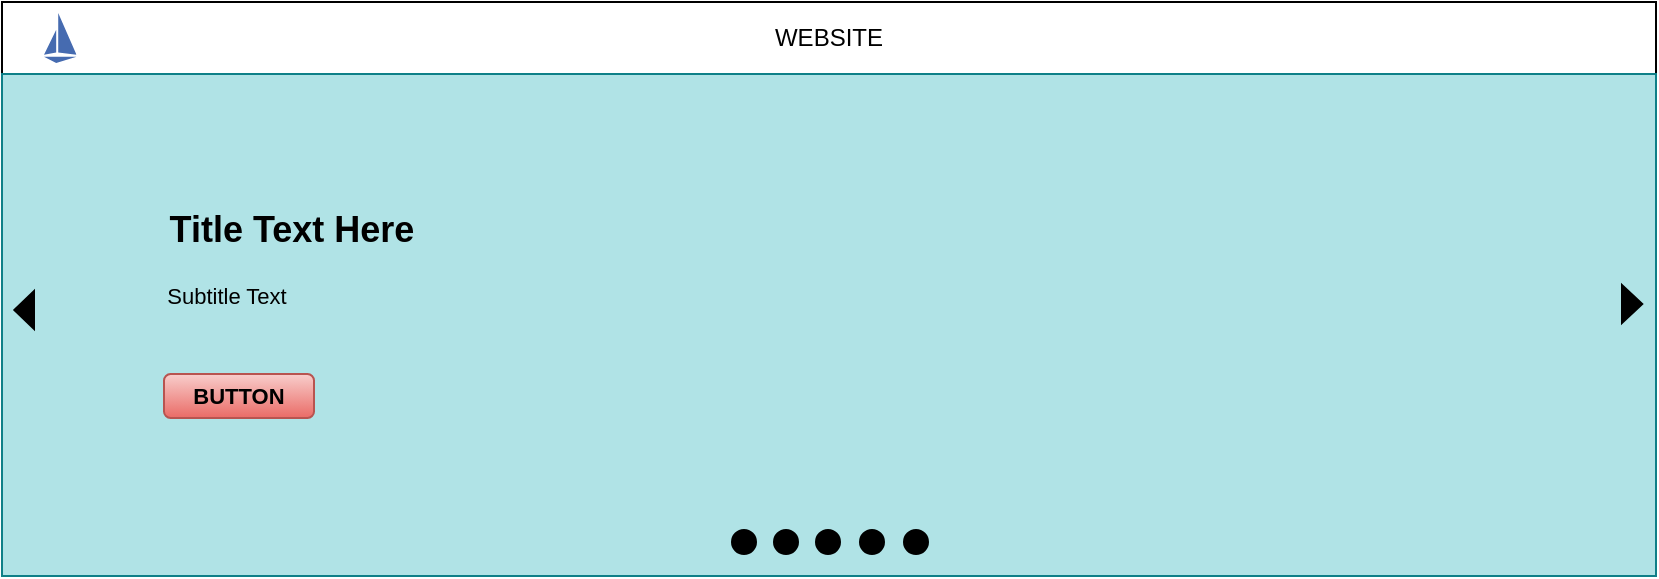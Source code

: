 <mxfile version="24.7.16">
  <diagram name="Page-1" id="u-TijtCvfhiPi-FsUIMJ">
    <mxGraphModel dx="836" dy="398" grid="0" gridSize="10" guides="1" tooltips="1" connect="1" arrows="1" fold="1" page="1" pageScale="1" pageWidth="827" pageHeight="1169" math="0" shadow="0">
      <root>
        <mxCell id="0" />
        <mxCell id="1" parent="0" />
        <mxCell id="cfiWxP6kujYvzcGbKNt3-1" value="WEBSITE" style="rounded=0;whiteSpace=wrap;html=1;movable=1;resizable=1;rotatable=1;deletable=1;editable=1;locked=0;connectable=1;" parent="1" vertex="1">
          <mxGeometry width="827" height="36" as="geometry" />
        </mxCell>
        <mxCell id="cfiWxP6kujYvzcGbKNt3-4" value="" style="shape=image;html=1;verticalAlign=top;verticalLabelPosition=bottom;labelBackgroundColor=#ffffff;imageAspect=0;aspect=fixed;image=https://cdn1.iconfinder.com/data/icons/100-basic-for-user-interface/32/78-user-128.png;" parent="1" vertex="1">
          <mxGeometry x="769" y="11" width="14" height="14" as="geometry" />
        </mxCell>
        <mxCell id="cfiWxP6kujYvzcGbKNt3-8" value="" style="shape=image;html=1;verticalAlign=top;verticalLabelPosition=bottom;labelBackgroundColor=#ffffff;imageAspect=0;aspect=fixed;image=https://cdn0.iconfinder.com/data/icons/business-collection-2027/60/cart-5-128.png" parent="1" vertex="1">
          <mxGeometry x="791" y="8.5" width="19" height="19" as="geometry" />
        </mxCell>
        <mxCell id="cfiWxP6kujYvzcGbKNt3-10" value="" style="shape=image;html=1;verticalAlign=top;verticalLabelPosition=bottom;labelBackgroundColor=#ffffff;imageAspect=0;aspect=fixed;image=https://cdn0.iconfinder.com/data/icons/payment-76/512/search-128.png" parent="1" vertex="1">
          <mxGeometry x="748" y="11" width="16" height="16" as="geometry" />
        </mxCell>
        <mxCell id="cfiWxP6kujYvzcGbKNt3-11" value="" style="editableCssRules=.*;html=1;shape=image;verticalLabelPosition=bottom;labelBackgroundColor=#ffffff;verticalAlign=top;aspect=fixed;imageAspect=0;image=data:image/svg+xml,PHN2ZyB4bWxucz0iaHR0cDovL3d3dy53My5vcmcvMjAwMC9zdmciIHhtbG5zOnY9Imh0dHBzOi8vdmVjdGEuaW8vbmFubyIgd2lkdGg9IjE2MCIgaGVpZ2h0PSIyNDAiIHZpZXdCb3g9IjAgMCAxNjAgMjQwIj4mI3hhOwk8c3R5bGUgdHlwZT0idGV4dC9jc3MiPiYjeGE7CS5zdDB7ZmlsbDojNDY2YmIwO30mI3hhOwk8L3N0eWxlPiYjeGE7CTxwYXRoIGNsYXNzPSJzdDAiIGQ9Ik02MCAyNDBMMCAyMTBoMTYwem0wLTE2MEwwIDIwMGw2MC0xMHpNNzAgMHYxOTBsOTAgMTB6Ii8+JiN4YTs8L3N2Zz4=;fontColor=default;" parent="1" vertex="1">
          <mxGeometry x="21" y="5.5" width="16.25" height="25" as="geometry" />
        </mxCell>
        <mxCell id="cfiWxP6kujYvzcGbKNt3-12" value="" style="rounded=0;whiteSpace=wrap;html=1;glass=0;fillColor=#b0e3e6;strokeColor=#0e8088;" parent="1" vertex="1">
          <mxGeometry y="36" width="827" height="251" as="geometry" />
        </mxCell>
        <mxCell id="GHpfekgdThD2EtUDsVV2-3" value="&lt;b&gt;&lt;font style=&quot;font-size: 18px;&quot;&gt;Title Text Here&lt;/font&gt;&lt;/b&gt;" style="text;strokeColor=none;align=center;fillColor=none;html=1;verticalAlign=middle;whiteSpace=wrap;rounded=0;fontFamily=Helvetica;fontSize=12;fontColor=default;resizable=1;" vertex="1" parent="1">
          <mxGeometry x="72" y="96" width="146" height="36" as="geometry" />
        </mxCell>
        <mxCell id="GHpfekgdThD2EtUDsVV2-4" value="&lt;font style=&quot;font-size: 11px;&quot;&gt;Subtitle Text&lt;/font&gt;" style="text;strokeColor=none;align=center;fillColor=none;html=1;verticalAlign=middle;whiteSpace=wrap;rounded=0;fontFamily=Helvetica;fontSize=12;fontColor=default;resizable=1;" vertex="1" parent="1">
          <mxGeometry x="76" y="132" width="73" height="30" as="geometry" />
        </mxCell>
        <mxCell id="GHpfekgdThD2EtUDsVV2-5" value="&lt;b&gt;&lt;font style=&quot;font-size: 11px;&quot;&gt;BUTTON&lt;/font&gt;&lt;/b&gt;" style="rounded=1;whiteSpace=wrap;html=1;strokeColor=#b85450;align=center;verticalAlign=middle;fontFamily=Helvetica;fontSize=12;resizable=1;fillColor=#f8cecc;gradientColor=#ea6b66;" vertex="1" parent="1">
          <mxGeometry x="81" y="186" width="75" height="22" as="geometry" />
        </mxCell>
        <mxCell id="GHpfekgdThD2EtUDsVV2-6" value="" style="shape=mxgraph.arrows2.wedgeArrow;html=1;bendable=0;startWidth=9.474;fillColor=strokeColor;defaultFillColor=invert;defaultGradientColor=invert;rounded=0;fontFamily=Helvetica;fontSize=12;fontColor=default;resizable=1;entryX=0.908;entryY=0.438;entryDx=0;entryDy=0;entryPerimeter=0;" edge="1" parent="1">
          <mxGeometry width="100" height="100" relative="1" as="geometry">
            <mxPoint x="16" y="154" as="sourcePoint" />
            <mxPoint x="6.166" y="153.998" as="targetPoint" />
          </mxGeometry>
        </mxCell>
        <mxCell id="GHpfekgdThD2EtUDsVV2-8" value="" style="shape=mxgraph.arrows2.wedgeArrow;html=1;bendable=0;startWidth=9.474;fillColor=strokeColor;defaultFillColor=invert;defaultGradientColor=invert;rounded=0;fontFamily=Helvetica;fontSize=12;fontColor=default;resizable=1;" edge="1" parent="1">
          <mxGeometry width="100" height="100" relative="1" as="geometry">
            <mxPoint x="810" y="151" as="sourcePoint" />
            <mxPoint x="820.131" y="151" as="targetPoint" />
          </mxGeometry>
        </mxCell>
        <mxCell id="GHpfekgdThD2EtUDsVV2-9" value="" style="ellipse;whiteSpace=wrap;html=1;aspect=fixed;rounded=0;strokeColor=default;align=center;verticalAlign=middle;fontFamily=Helvetica;fontSize=12;fontColor=default;resizable=1;fillColor=#000000;" vertex="1" parent="1">
          <mxGeometry x="365" y="264" width="12" height="12" as="geometry" />
        </mxCell>
        <mxCell id="GHpfekgdThD2EtUDsVV2-10" value="" style="ellipse;whiteSpace=wrap;html=1;aspect=fixed;rounded=0;strokeColor=default;align=center;verticalAlign=middle;fontFamily=Helvetica;fontSize=12;fontColor=default;resizable=1;fillColor=#000000;" vertex="1" parent="1">
          <mxGeometry x="386" y="264" width="12" height="12" as="geometry" />
        </mxCell>
        <mxCell id="GHpfekgdThD2EtUDsVV2-11" value="" style="ellipse;whiteSpace=wrap;html=1;aspect=fixed;rounded=0;strokeColor=default;align=center;verticalAlign=middle;fontFamily=Helvetica;fontSize=12;fontColor=default;resizable=1;fillColor=#000000;" vertex="1" parent="1">
          <mxGeometry x="407" y="264" width="12" height="12" as="geometry" />
        </mxCell>
        <mxCell id="GHpfekgdThD2EtUDsVV2-12" value="" style="ellipse;whiteSpace=wrap;html=1;aspect=fixed;rounded=0;strokeColor=default;align=center;verticalAlign=middle;fontFamily=Helvetica;fontSize=12;fontColor=default;resizable=1;fillColor=#000000;" vertex="1" parent="1">
          <mxGeometry x="429" y="264" width="12" height="12" as="geometry" />
        </mxCell>
        <mxCell id="GHpfekgdThD2EtUDsVV2-13" value="" style="ellipse;whiteSpace=wrap;html=1;aspect=fixed;rounded=0;strokeColor=default;align=center;verticalAlign=middle;fontFamily=Helvetica;fontSize=12;fontColor=default;resizable=1;fillColor=#000000;" vertex="1" parent="1">
          <mxGeometry x="451" y="264" width="12" height="12" as="geometry" />
        </mxCell>
      </root>
    </mxGraphModel>
  </diagram>
</mxfile>
